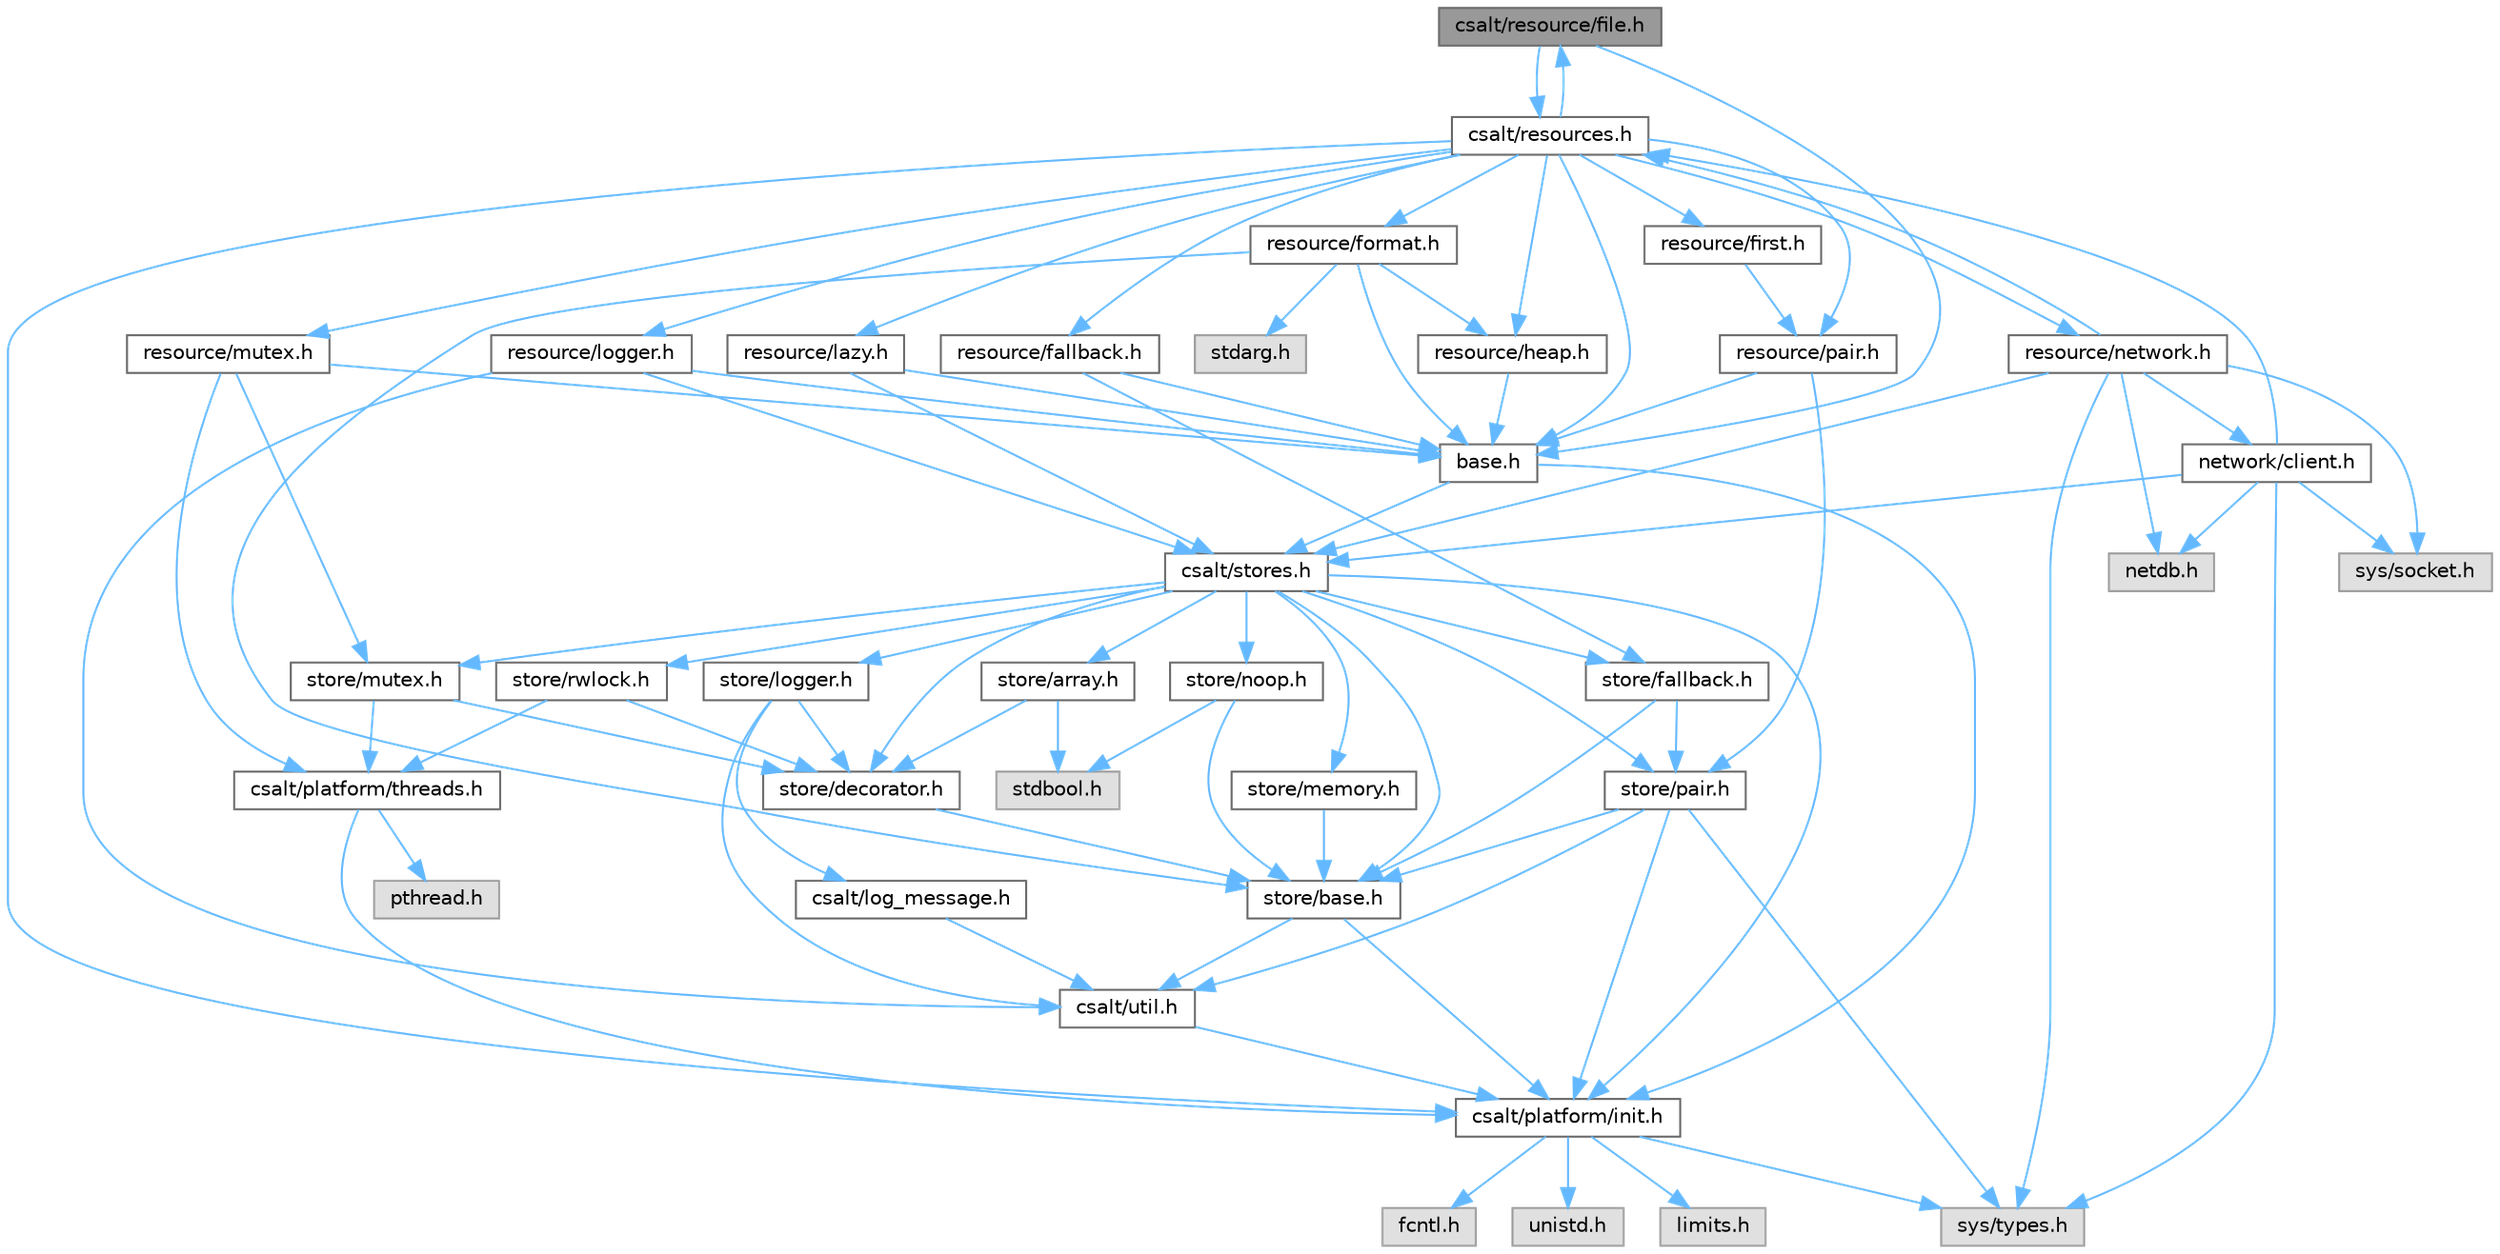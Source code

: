 digraph "csalt/resource/file.h"
{
 // LATEX_PDF_SIZE
  bgcolor="transparent";
  edge [fontname=Helvetica,fontsize=10,labelfontname=Helvetica,labelfontsize=10];
  node [fontname=Helvetica,fontsize=10,shape=box,height=0.2,width=0.4];
  Node1 [id="Node000001",label="csalt/resource/file.h",height=0.2,width=0.4,color="gray40", fillcolor="grey60", style="filled", fontcolor="black",tooltip="Represents a file on the file system."];
  Node1 -> Node2 [id="edge1_Node000001_Node000002",color="steelblue1",style="solid",tooltip=" "];
  Node2 [id="Node000002",label="base.h",height=0.2,width=0.4,color="grey40", fillcolor="white", style="filled",URL="$resource_2base_8h.html",tooltip="Provides an interface for resource with lifetimes."];
  Node2 -> Node3 [id="edge2_Node000002_Node000003",color="steelblue1",style="solid",tooltip=" "];
  Node3 [id="Node000003",label="csalt/platform/init.h",height=0.2,width=0.4,color="grey40", fillcolor="white", style="filled",URL="$init_8h_source.html",tooltip=" "];
  Node3 -> Node4 [id="edge3_Node000003_Node000004",color="steelblue1",style="solid",tooltip=" "];
  Node4 [id="Node000004",label="sys/types.h",height=0.2,width=0.4,color="grey60", fillcolor="#E0E0E0", style="filled",tooltip=" "];
  Node3 -> Node5 [id="edge4_Node000003_Node000005",color="steelblue1",style="solid",tooltip=" "];
  Node5 [id="Node000005",label="limits.h",height=0.2,width=0.4,color="grey60", fillcolor="#E0E0E0", style="filled",tooltip=" "];
  Node3 -> Node6 [id="edge5_Node000003_Node000006",color="steelblue1",style="solid",tooltip=" "];
  Node6 [id="Node000006",label="fcntl.h",height=0.2,width=0.4,color="grey60", fillcolor="#E0E0E0", style="filled",tooltip=" "];
  Node3 -> Node7 [id="edge6_Node000003_Node000007",color="steelblue1",style="solid",tooltip=" "];
  Node7 [id="Node000007",label="unistd.h",height=0.2,width=0.4,color="grey60", fillcolor="#E0E0E0", style="filled",tooltip=" "];
  Node2 -> Node8 [id="edge7_Node000002_Node000008",color="steelblue1",style="solid",tooltip=" "];
  Node8 [id="Node000008",label="csalt/stores.h",height=0.2,width=0.4,color="grey40", fillcolor="white", style="filled",URL="$stores_8h_source.html",tooltip=" "];
  Node8 -> Node3 [id="edge8_Node000008_Node000003",color="steelblue1",style="solid",tooltip=" "];
  Node8 -> Node9 [id="edge9_Node000008_Node000009",color="steelblue1",style="solid",tooltip=" "];
  Node9 [id="Node000009",label="store/base.h",height=0.2,width=0.4,color="grey40", fillcolor="white", style="filled",URL="$store_2base_8h.html",tooltip="This file defines interfaces for anything which data can be written to or read from."];
  Node9 -> Node3 [id="edge10_Node000009_Node000003",color="steelblue1",style="solid",tooltip=" "];
  Node9 -> Node10 [id="edge11_Node000009_Node000010",color="steelblue1",style="solid",tooltip=" "];
  Node10 [id="Node000010",label="csalt/util.h",height=0.2,width=0.4,color="grey40", fillcolor="white", style="filled",URL="$util_8h.html",tooltip="This file provides macros for common tasks."];
  Node10 -> Node3 [id="edge12_Node000010_Node000003",color="steelblue1",style="solid",tooltip=" "];
  Node8 -> Node11 [id="edge13_Node000008_Node000011",color="steelblue1",style="solid",tooltip=" "];
  Node11 [id="Node000011",label="store/memory.h",height=0.2,width=0.4,color="grey40", fillcolor="white", style="filled",URL="$memory_8h.html",tooltip="This module defines an interface for static memory, such as globally-defined objects,..."];
  Node11 -> Node9 [id="edge14_Node000011_Node000009",color="steelblue1",style="solid",tooltip=" "];
  Node8 -> Node12 [id="edge15_Node000008_Node000012",color="steelblue1",style="solid",tooltip=" "];
  Node12 [id="Node000012",label="store/pair.h",height=0.2,width=0.4,color="grey40", fillcolor="white", style="filled",URL="$store_2pair_8h.html",tooltip="This file provides store which define relationships between store."];
  Node12 -> Node3 [id="edge16_Node000012_Node000003",color="steelblue1",style="solid",tooltip=" "];
  Node12 -> Node9 [id="edge17_Node000012_Node000009",color="steelblue1",style="solid",tooltip=" "];
  Node12 -> Node10 [id="edge18_Node000012_Node000010",color="steelblue1",style="solid",tooltip=" "];
  Node12 -> Node4 [id="edge19_Node000012_Node000004",color="steelblue1",style="solid",tooltip=" "];
  Node8 -> Node13 [id="edge20_Node000008_Node000013",color="steelblue1",style="solid",tooltip=" "];
  Node13 [id="Node000013",label="store/noop.h",height=0.2,width=0.4,color="grey40", fillcolor="white", style="filled",URL="$noop_8h.html",tooltip="This file is responsible for defining the no-op store and static-store interface."];
  Node13 -> Node9 [id="edge21_Node000013_Node000009",color="steelblue1",style="solid",tooltip=" "];
  Node13 -> Node14 [id="edge22_Node000013_Node000014",color="steelblue1",style="solid",tooltip=" "];
  Node14 [id="Node000014",label="stdbool.h",height=0.2,width=0.4,color="grey60", fillcolor="#E0E0E0", style="filled",tooltip=" "];
  Node8 -> Node15 [id="edge23_Node000008_Node000015",color="steelblue1",style="solid",tooltip=" "];
  Node15 [id="Node000015",label="store/fallback.h",height=0.2,width=0.4,color="grey40", fillcolor="white", style="filled",URL="$store_2fallback_8h.html",tooltip=" "];
  Node15 -> Node9 [id="edge24_Node000015_Node000009",color="steelblue1",style="solid",tooltip=" "];
  Node15 -> Node12 [id="edge25_Node000015_Node000012",color="steelblue1",style="solid",tooltip=" "];
  Node8 -> Node16 [id="edge26_Node000008_Node000016",color="steelblue1",style="solid",tooltip=" "];
  Node16 [id="Node000016",label="store/decorator.h",height=0.2,width=0.4,color="grey40", fillcolor="white", style="filled",URL="$decorator_8h.html",tooltip="This module contains definitions for writing new decorators."];
  Node16 -> Node9 [id="edge27_Node000016_Node000009",color="steelblue1",style="solid",tooltip=" "];
  Node8 -> Node17 [id="edge28_Node000008_Node000017",color="steelblue1",style="solid",tooltip=" "];
  Node17 [id="Node000017",label="store/logger.h",height=0.2,width=0.4,color="grey40", fillcolor="white", style="filled",URL="$store_2logger_8h.html",tooltip="This module provides a logging decorator for store, and related data types."];
  Node17 -> Node16 [id="edge29_Node000017_Node000016",color="steelblue1",style="solid",tooltip=" "];
  Node17 -> Node10 [id="edge30_Node000017_Node000010",color="steelblue1",style="solid",tooltip=" "];
  Node17 -> Node18 [id="edge31_Node000017_Node000018",color="steelblue1",style="solid",tooltip=" "];
  Node18 [id="Node000018",label="csalt/log_message.h",height=0.2,width=0.4,color="grey40", fillcolor="white", style="filled",URL="$log__message_8h.html",tooltip="Provides the csalt_log_message struct, as well as convenience functions for looking up the log_messag..."];
  Node18 -> Node10 [id="edge32_Node000018_Node000010",color="steelblue1",style="solid",tooltip=" "];
  Node8 -> Node19 [id="edge33_Node000008_Node000019",color="steelblue1",style="solid",tooltip=" "];
  Node19 [id="Node000019",label="store/array.h",height=0.2,width=0.4,color="grey40", fillcolor="white", style="filled",URL="$array_8h.html",tooltip="This module provides a decorator which converts read/write/split/size/resize sizes into C-array-like ..."];
  Node19 -> Node16 [id="edge34_Node000019_Node000016",color="steelblue1",style="solid",tooltip=" "];
  Node19 -> Node14 [id="edge35_Node000019_Node000014",color="steelblue1",style="solid",tooltip=" "];
  Node8 -> Node20 [id="edge36_Node000008_Node000020",color="steelblue1",style="solid",tooltip=" "];
  Node20 [id="Node000020",label="store/mutex.h",height=0.2,width=0.4,color="grey40", fillcolor="white", style="filled",URL="$store_2mutex_8h.html",tooltip="Provides a decorator for synchronizing access to a store."];
  Node20 -> Node16 [id="edge37_Node000020_Node000016",color="steelblue1",style="solid",tooltip=" "];
  Node20 -> Node21 [id="edge38_Node000020_Node000021",color="steelblue1",style="solid",tooltip=" "];
  Node21 [id="Node000021",label="csalt/platform/threads.h",height=0.2,width=0.4,color="grey40", fillcolor="white", style="filled",URL="$threads_8h_source.html",tooltip=" "];
  Node21 -> Node3 [id="edge39_Node000021_Node000003",color="steelblue1",style="solid",tooltip=" "];
  Node21 -> Node22 [id="edge40_Node000021_Node000022",color="steelblue1",style="solid",tooltip=" "];
  Node22 [id="Node000022",label="pthread.h",height=0.2,width=0.4,color="grey60", fillcolor="#E0E0E0", style="filled",tooltip=" "];
  Node8 -> Node23 [id="edge41_Node000008_Node000023",color="steelblue1",style="solid",tooltip=" "];
  Node23 [id="Node000023",label="store/rwlock.h",height=0.2,width=0.4,color="grey40", fillcolor="white", style="filled",URL="$rwlock_8h.html",tooltip="A decorator synchronizing access to a store behind a read/write lock."];
  Node23 -> Node16 [id="edge42_Node000023_Node000016",color="steelblue1",style="solid",tooltip=" "];
  Node23 -> Node21 [id="edge43_Node000023_Node000021",color="steelblue1",style="solid",tooltip=" "];
  Node1 -> Node24 [id="edge44_Node000001_Node000024",color="steelblue1",style="solid",tooltip=" "];
  Node24 [id="Node000024",label="csalt/resources.h",height=0.2,width=0.4,color="grey40", fillcolor="white", style="filled",URL="$resources_8h_source.html",tooltip=" "];
  Node24 -> Node3 [id="edge45_Node000024_Node000003",color="steelblue1",style="solid",tooltip=" "];
  Node24 -> Node2 [id="edge46_Node000024_Node000002",color="steelblue1",style="solid",tooltip=" "];
  Node24 -> Node25 [id="edge47_Node000024_Node000025",color="steelblue1",style="solid",tooltip=" "];
  Node25 [id="Node000025",label="resource/heap.h",height=0.2,width=0.4,color="grey40", fillcolor="white", style="filled",URL="$heap_8h_source.html",tooltip=" "];
  Node25 -> Node2 [id="edge48_Node000025_Node000002",color="steelblue1",style="solid",tooltip=" "];
  Node24 -> Node26 [id="edge49_Node000024_Node000026",color="steelblue1",style="solid",tooltip=" "];
  Node26 [id="Node000026",label="resource/format.h",height=0.2,width=0.4,color="grey40", fillcolor="white", style="filled",URL="$format_8h.html",tooltip="Provides a run-time resource interface for format strings."];
  Node26 -> Node2 [id="edge50_Node000026_Node000002",color="steelblue1",style="solid",tooltip=" "];
  Node26 -> Node27 [id="edge51_Node000026_Node000027",color="steelblue1",style="solid",tooltip=" "];
  Node27 [id="Node000027",label="stdarg.h",height=0.2,width=0.4,color="grey60", fillcolor="#E0E0E0", style="filled",tooltip=" "];
  Node26 -> Node9 [id="edge52_Node000026_Node000009",color="steelblue1",style="solid",tooltip=" "];
  Node26 -> Node25 [id="edge53_Node000026_Node000025",color="steelblue1",style="solid",tooltip=" "];
  Node24 -> Node28 [id="edge54_Node000024_Node000028",color="steelblue1",style="solid",tooltip=" "];
  Node28 [id="Node000028",label="resource/pair.h",height=0.2,width=0.4,color="grey40", fillcolor="white", style="filled",URL="$resource_2pair_8h.html",tooltip="Treats two pairs as a single pair."];
  Node28 -> Node2 [id="edge55_Node000028_Node000002",color="steelblue1",style="solid",tooltip=" "];
  Node28 -> Node12 [id="edge56_Node000028_Node000012",color="steelblue1",style="solid",tooltip=" "];
  Node24 -> Node29 [id="edge57_Node000024_Node000029",color="steelblue1",style="solid",tooltip=" "];
  Node29 [id="Node000029",label="resource/first.h",height=0.2,width=0.4,color="grey40", fillcolor="white", style="filled",URL="$first_8h.html",tooltip="A resource which returns the store of the first resource to initialize successfully."];
  Node29 -> Node28 [id="edge58_Node000029_Node000028",color="steelblue1",style="solid",tooltip=" "];
  Node24 -> Node30 [id="edge59_Node000024_Node000030",color="steelblue1",style="solid",tooltip=" "];
  Node30 [id="Node000030",label="resource/fallback.h",height=0.2,width=0.4,color="grey40", fillcolor="white", style="filled",URL="$resource_2fallback_8h.html",tooltip="A resource that takes two resources and produces a csalt_store_fallback with the results."];
  Node30 -> Node2 [id="edge60_Node000030_Node000002",color="steelblue1",style="solid",tooltip=" "];
  Node30 -> Node15 [id="edge61_Node000030_Node000015",color="steelblue1",style="solid",tooltip=" "];
  Node24 -> Node31 [id="edge62_Node000024_Node000031",color="steelblue1",style="solid",tooltip=" "];
  Node31 [id="Node000031",label="resource/lazy.h",height=0.2,width=0.4,color="grey40", fillcolor="white", style="filled",URL="$lazy_8h.html",tooltip="This resource takes a resource and delays initialization until the store is used."];
  Node31 -> Node2 [id="edge63_Node000031_Node000002",color="steelblue1",style="solid",tooltip=" "];
  Node31 -> Node8 [id="edge64_Node000031_Node000008",color="steelblue1",style="solid",tooltip=" "];
  Node24 -> Node32 [id="edge65_Node000024_Node000032",color="steelblue1",style="solid",tooltip=" "];
  Node32 [id="Node000032",label="resource/logger.h",height=0.2,width=0.4,color="grey40", fillcolor="white", style="filled",URL="$resource_2logger_8h.html",tooltip="Decorates a resource with a logger, reporting resource initialization failures."];
  Node32 -> Node2 [id="edge66_Node000032_Node000002",color="steelblue1",style="solid",tooltip=" "];
  Node32 -> Node8 [id="edge67_Node000032_Node000008",color="steelblue1",style="solid",tooltip=" "];
  Node32 -> Node10 [id="edge68_Node000032_Node000010",color="steelblue1",style="solid",tooltip=" "];
  Node24 -> Node33 [id="edge69_Node000024_Node000033",color="steelblue1",style="solid",tooltip=" "];
  Node33 [id="Node000033",label="resource/mutex.h",height=0.2,width=0.4,color="grey40", fillcolor="white", style="filled",URL="$resource_2mutex_8h.html",tooltip="Decorates a resource for synchronization with a mutex."];
  Node33 -> Node2 [id="edge70_Node000033_Node000002",color="steelblue1",style="solid",tooltip=" "];
  Node33 -> Node20 [id="edge71_Node000033_Node000020",color="steelblue1",style="solid",tooltip=" "];
  Node33 -> Node21 [id="edge72_Node000033_Node000021",color="steelblue1",style="solid",tooltip=" "];
  Node24 -> Node34 [id="edge73_Node000024_Node000034",color="steelblue1",style="solid",tooltip=" "];
  Node34 [id="Node000034",label="resource/network.h",height=0.2,width=0.4,color="grey40", fillcolor="white", style="filled",URL="$network_8h.html",tooltip="This module contains common networking functionality used by most network resources."];
  Node34 -> Node24 [id="edge74_Node000034_Node000024",color="steelblue1",style="solid",tooltip=" "];
  Node34 -> Node8 [id="edge75_Node000034_Node000008",color="steelblue1",style="solid",tooltip=" "];
  Node34 -> Node4 [id="edge76_Node000034_Node000004",color="steelblue1",style="solid",tooltip=" "];
  Node34 -> Node35 [id="edge77_Node000034_Node000035",color="steelblue1",style="solid",tooltip=" "];
  Node35 [id="Node000035",label="sys/socket.h",height=0.2,width=0.4,color="grey60", fillcolor="#E0E0E0", style="filled",tooltip=" "];
  Node34 -> Node36 [id="edge78_Node000034_Node000036",color="steelblue1",style="solid",tooltip=" "];
  Node36 [id="Node000036",label="netdb.h",height=0.2,width=0.4,color="grey60", fillcolor="#E0E0E0", style="filled",tooltip=" "];
  Node34 -> Node37 [id="edge79_Node000034_Node000037",color="steelblue1",style="solid",tooltip=" "];
  Node37 [id="Node000037",label="network/client.h",height=0.2,width=0.4,color="grey40", fillcolor="white", style="filled",URL="$client_8h.html",tooltip="Represents a connect()ed network socket."];
  Node37 -> Node24 [id="edge80_Node000037_Node000024",color="steelblue1",style="solid",tooltip=" "];
  Node37 -> Node8 [id="edge81_Node000037_Node000008",color="steelblue1",style="solid",tooltip=" "];
  Node37 -> Node4 [id="edge82_Node000037_Node000004",color="steelblue1",style="solid",tooltip=" "];
  Node37 -> Node35 [id="edge83_Node000037_Node000035",color="steelblue1",style="solid",tooltip=" "];
  Node37 -> Node36 [id="edge84_Node000037_Node000036",color="steelblue1",style="solid",tooltip=" "];
  Node24 -> Node1 [id="edge85_Node000024_Node000001",color="steelblue1",style="solid",tooltip=" "];
}
